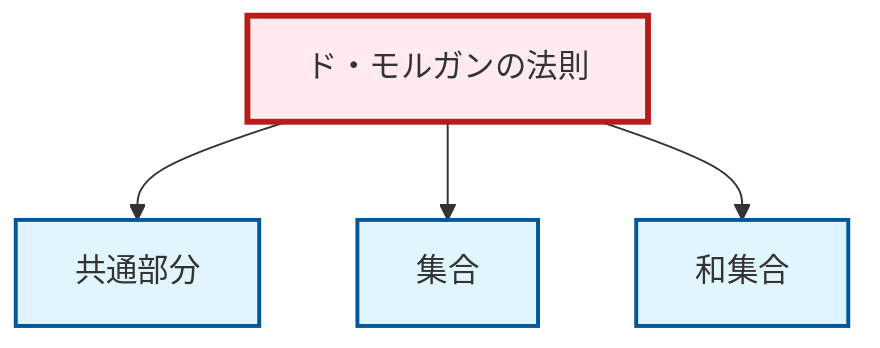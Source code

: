 graph TD
    classDef definition fill:#e1f5fe,stroke:#01579b,stroke-width:2px
    classDef theorem fill:#f3e5f5,stroke:#4a148c,stroke-width:2px
    classDef axiom fill:#fff3e0,stroke:#e65100,stroke-width:2px
    classDef example fill:#e8f5e9,stroke:#1b5e20,stroke-width:2px
    classDef current fill:#ffebee,stroke:#b71c1c,stroke-width:3px
    def-intersection["共通部分"]:::definition
    thm-de-morgan["ド・モルガンの法則"]:::theorem
    def-union["和集合"]:::definition
    def-set["集合"]:::definition
    thm-de-morgan --> def-intersection
    thm-de-morgan --> def-set
    thm-de-morgan --> def-union
    class thm-de-morgan current